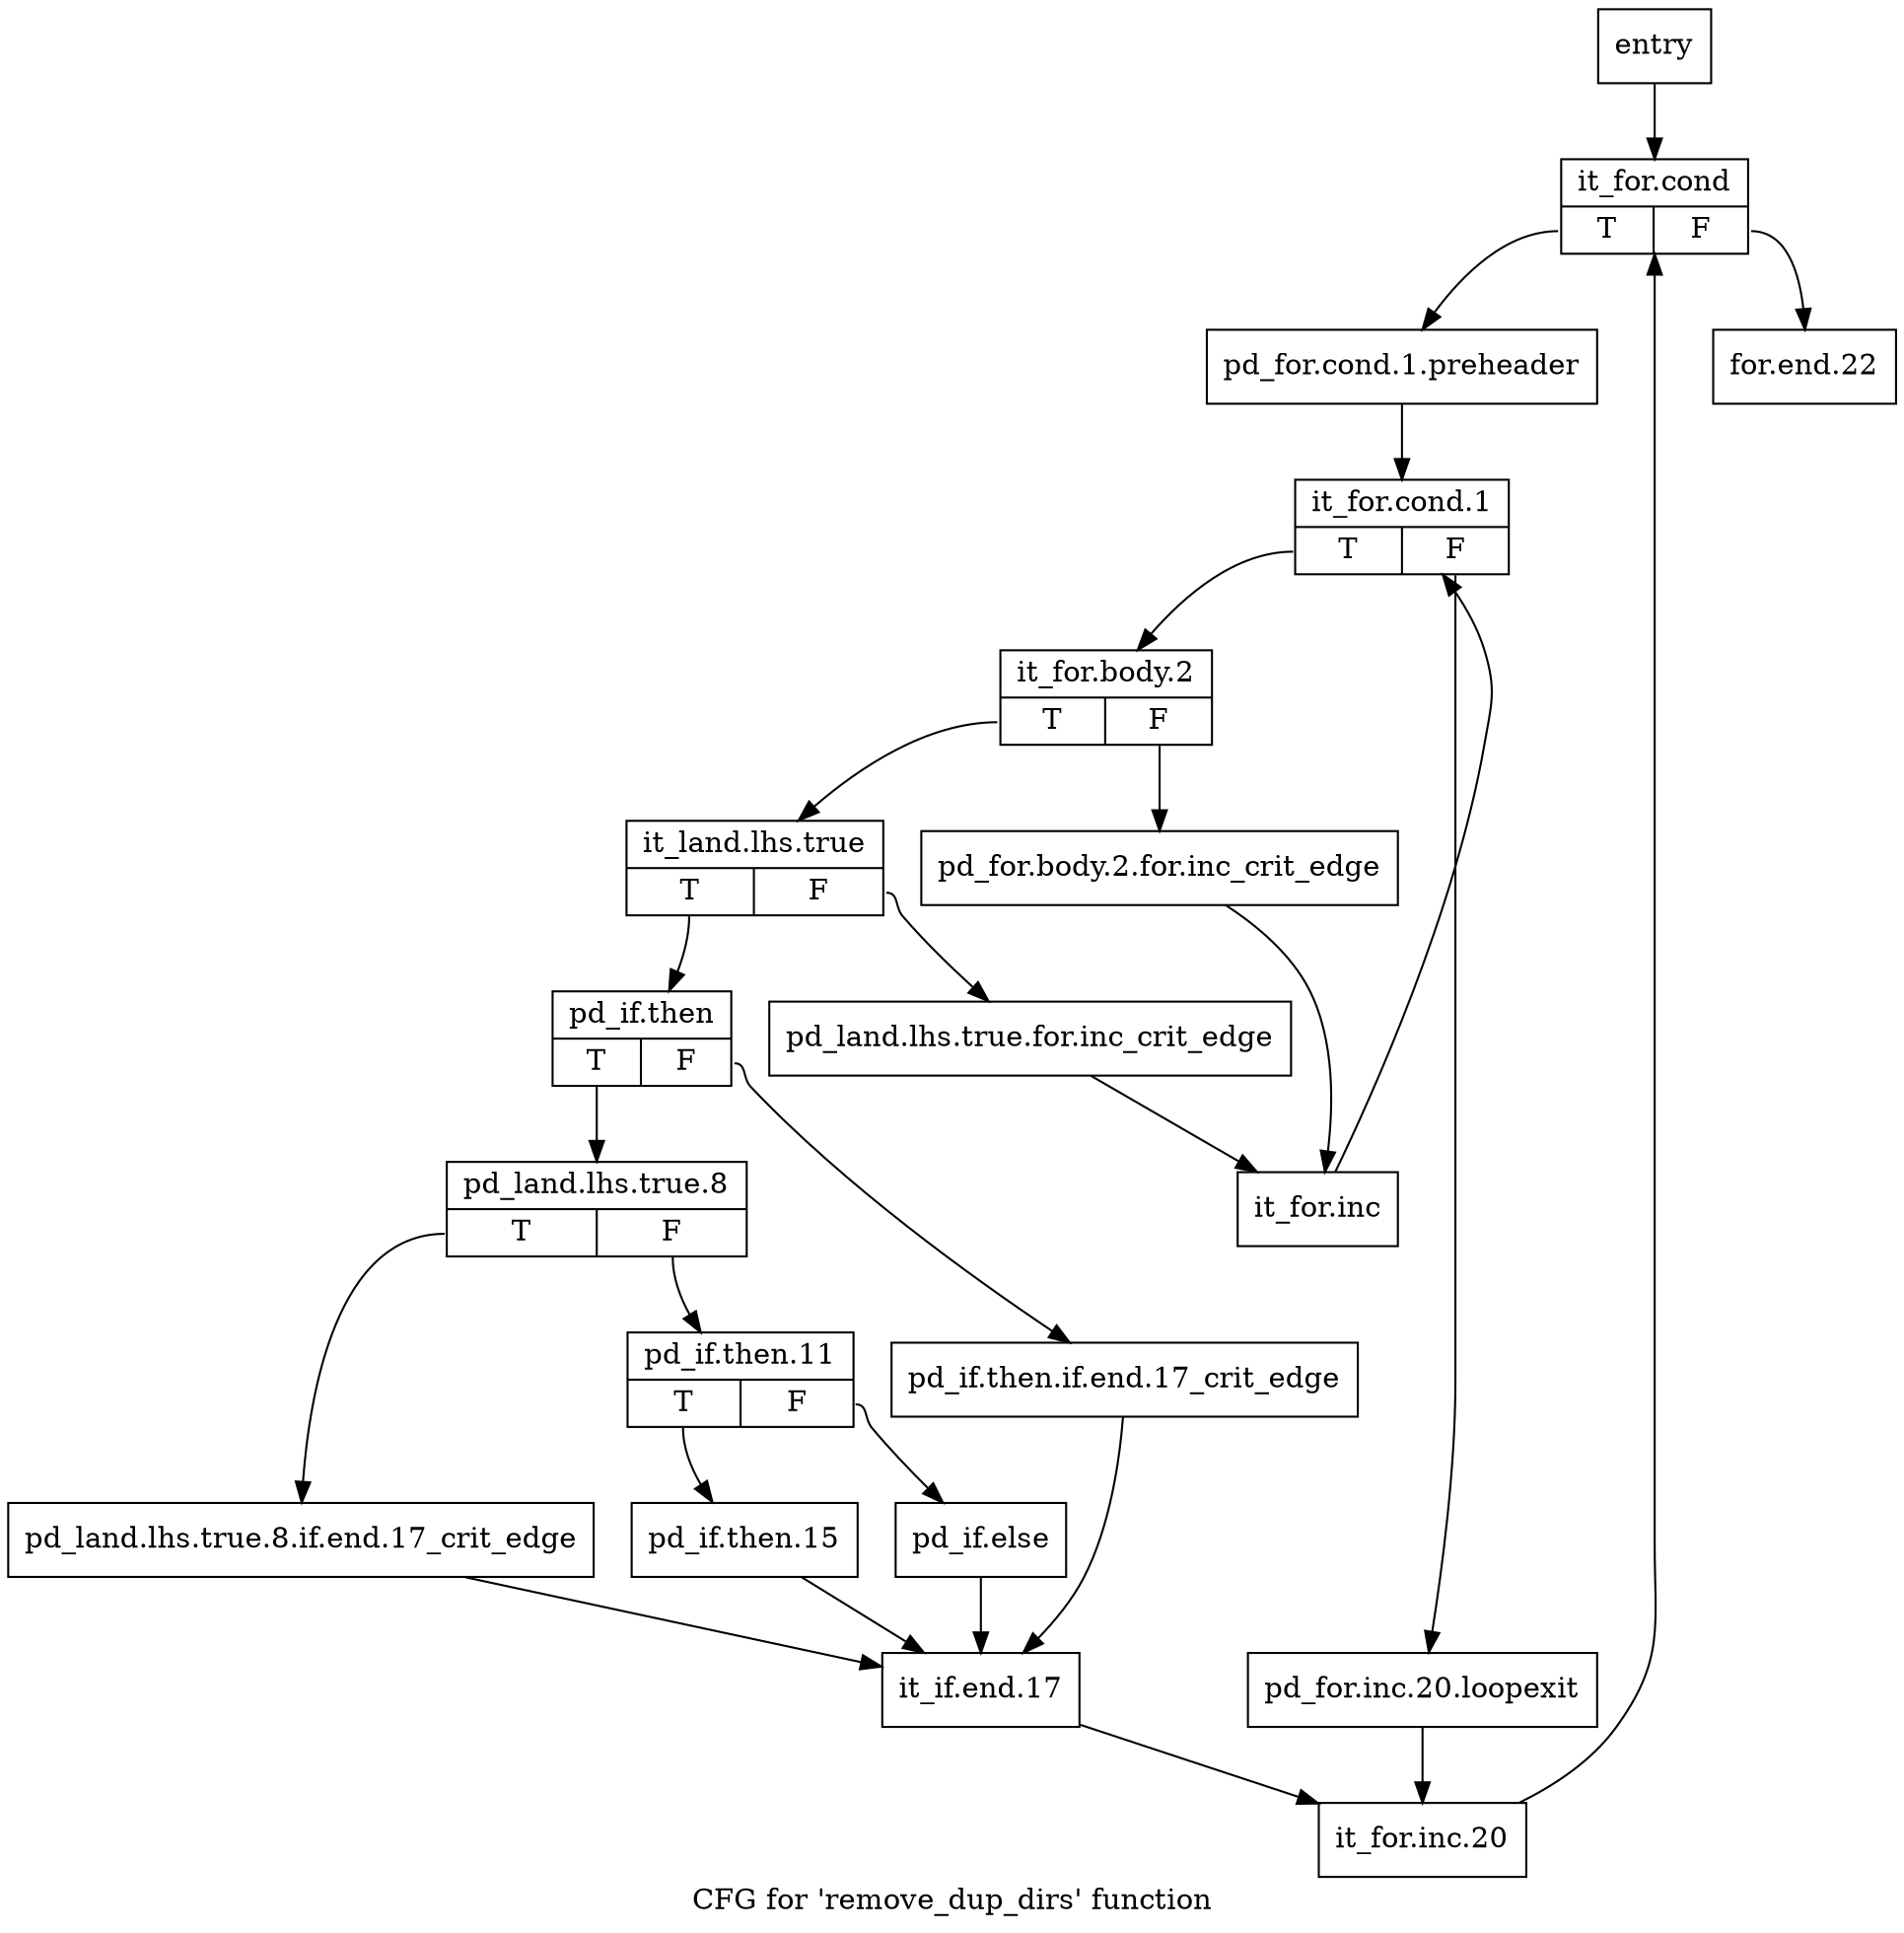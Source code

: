 digraph "CFG for 'remove_dup_dirs' function" {
	label="CFG for 'remove_dup_dirs' function";

	Node0x2bd9070 [shape=record,label="{entry}"];
	Node0x2bd9070 -> Node0x2bd90c0;
	Node0x2bd90c0 [shape=record,label="{it_for.cond|{<s0>T|<s1>F}}"];
	Node0x2bd90c0:s0 -> Node0x2bd9110;
	Node0x2bd90c0:s1 -> Node0x2bd9660;
	Node0x2bd9110 [shape=record,label="{pd_for.cond.1.preheader}"];
	Node0x2bd9110 -> Node0x2bd9160;
	Node0x2bd9160 [shape=record,label="{it_for.cond.1|{<s0>T|<s1>F}}"];
	Node0x2bd9160:s0 -> Node0x2bd91b0;
	Node0x2bd9160:s1 -> Node0x2bd95c0;
	Node0x2bd91b0 [shape=record,label="{it_for.body.2|{<s0>T|<s1>F}}"];
	Node0x2bd91b0:s0 -> Node0x2bd9250;
	Node0x2bd91b0:s1 -> Node0x2bd9200;
	Node0x2bd9200 [shape=record,label="{pd_for.body.2.for.inc_crit_edge}"];
	Node0x2bd9200 -> Node0x2bd9570;
	Node0x2bd9250 [shape=record,label="{it_land.lhs.true|{<s0>T|<s1>F}}"];
	Node0x2bd9250:s0 -> Node0x2bd92f0;
	Node0x2bd9250:s1 -> Node0x2bd92a0;
	Node0x2bd92a0 [shape=record,label="{pd_land.lhs.true.for.inc_crit_edge}"];
	Node0x2bd92a0 -> Node0x2bd9570;
	Node0x2bd92f0 [shape=record,label="{pd_if.then|{<s0>T|<s1>F}}"];
	Node0x2bd92f0:s0 -> Node0x2bd9390;
	Node0x2bd92f0:s1 -> Node0x2bd9340;
	Node0x2bd9340 [shape=record,label="{pd_if.then.if.end.17_crit_edge}"];
	Node0x2bd9340 -> Node0x2bd9520;
	Node0x2bd9390 [shape=record,label="{pd_land.lhs.true.8|{<s0>T|<s1>F}}"];
	Node0x2bd9390:s0 -> Node0x2bd93e0;
	Node0x2bd9390:s1 -> Node0x2bd9430;
	Node0x2bd93e0 [shape=record,label="{pd_land.lhs.true.8.if.end.17_crit_edge}"];
	Node0x2bd93e0 -> Node0x2bd9520;
	Node0x2bd9430 [shape=record,label="{pd_if.then.11|{<s0>T|<s1>F}}"];
	Node0x2bd9430:s0 -> Node0x2bd9480;
	Node0x2bd9430:s1 -> Node0x2bd94d0;
	Node0x2bd9480 [shape=record,label="{pd_if.then.15}"];
	Node0x2bd9480 -> Node0x2bd9520;
	Node0x2bd94d0 [shape=record,label="{pd_if.else}"];
	Node0x2bd94d0 -> Node0x2bd9520;
	Node0x2bd9520 [shape=record,label="{it_if.end.17}"];
	Node0x2bd9520 -> Node0x2bd9610;
	Node0x2bd9570 [shape=record,label="{it_for.inc}"];
	Node0x2bd9570 -> Node0x2bd9160;
	Node0x2bd95c0 [shape=record,label="{pd_for.inc.20.loopexit}"];
	Node0x2bd95c0 -> Node0x2bd9610;
	Node0x2bd9610 [shape=record,label="{it_for.inc.20}"];
	Node0x2bd9610 -> Node0x2bd90c0;
	Node0x2bd9660 [shape=record,label="{for.end.22}"];
}
